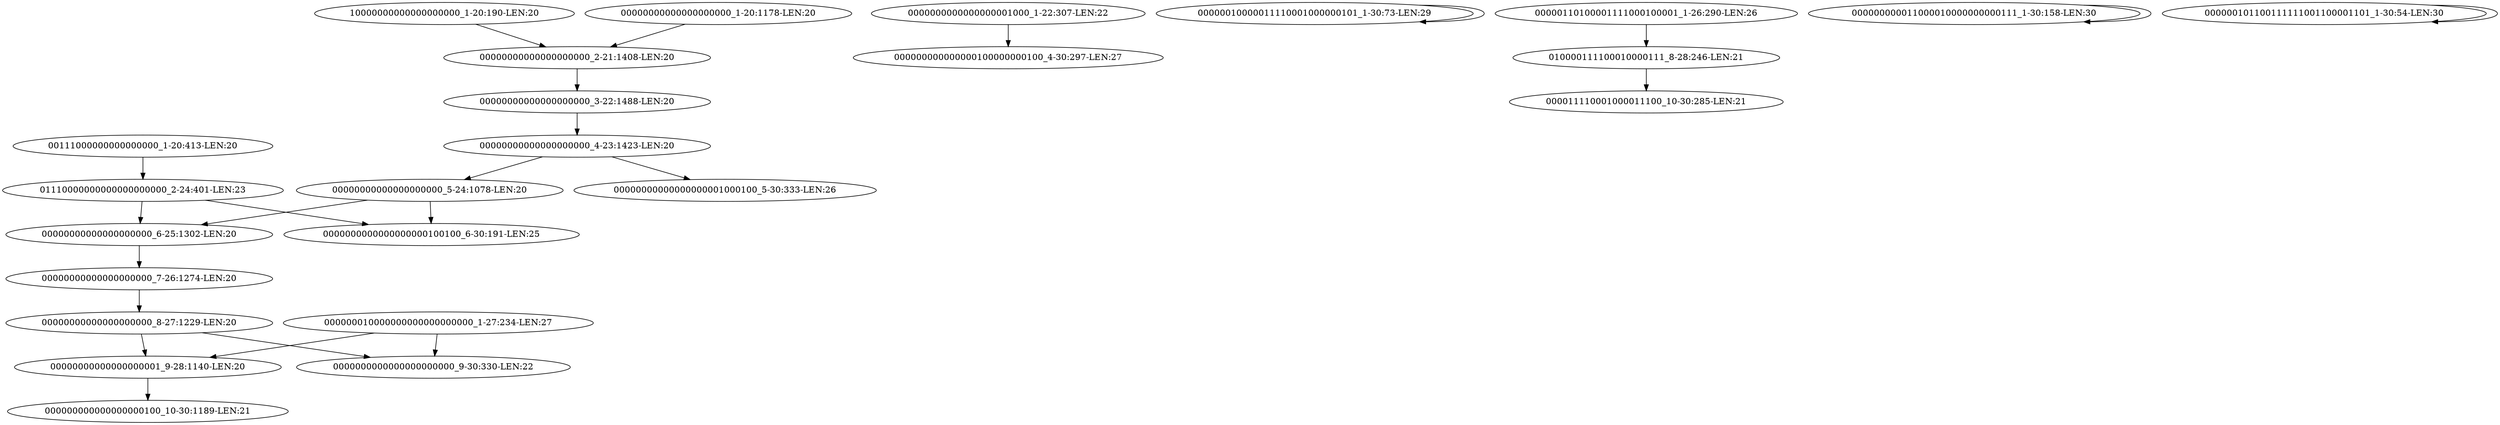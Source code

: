 digraph G {
    "00000000000000000000_7-26:1274-LEN:20" -> "00000000000000000000_8-27:1229-LEN:20";
    "00000000000000000000_2-21:1408-LEN:20" -> "00000000000000000000_3-22:1488-LEN:20";
    "0000000000000000001000_1-22:307-LEN:22" -> "000000000000000100000000100_4-30:297-LEN:27";
    "00000010000011110001000000101_1-30:73-LEN:29" -> "00000010000011110001000000101_1-30:73-LEN:29";
    "00000000000000000000_3-22:1488-LEN:20" -> "00000000000000000000_4-23:1423-LEN:20";
    "00000000000000000001_9-28:1140-LEN:20" -> "000000000000000000100_10-30:1189-LEN:21";
    "00000000000000000000_8-27:1229-LEN:20" -> "00000000000000000001_9-28:1140-LEN:20";
    "00000000000000000000_8-27:1229-LEN:20" -> "0000000000000000000000_9-30:330-LEN:22";
    "10000000000000000000_1-20:190-LEN:20" -> "00000000000000000000_2-21:1408-LEN:20";
    "00000000000000000000_5-24:1078-LEN:20" -> "0000000000000000000100100_6-30:191-LEN:25";
    "00000000000000000000_5-24:1078-LEN:20" -> "00000000000000000000_6-25:1302-LEN:20";
    "00000000000000000000_6-25:1302-LEN:20" -> "00000000000000000000_7-26:1274-LEN:20";
    "000000010000000000000000000_1-27:234-LEN:27" -> "00000000000000000001_9-28:1140-LEN:20";
    "000000010000000000000000000_1-27:234-LEN:27" -> "0000000000000000000000_9-30:330-LEN:22";
    "010000111100010000111_8-28:246-LEN:21" -> "000011110001000011100_10-30:285-LEN:21";
    "00000110100001111000100001_1-26:290-LEN:26" -> "010000111100010000111_8-28:246-LEN:21";
    "00000000000000000000_4-23:1423-LEN:20" -> "00000000000000000000_5-24:1078-LEN:20";
    "00000000000000000000_4-23:1423-LEN:20" -> "00000000000000000001000100_5-30:333-LEN:26";
    "00111000000000000000_1-20:413-LEN:20" -> "01110000000000000000000_2-24:401-LEN:23";
    "000000000011000010000000000111_1-30:158-LEN:30" -> "000000000011000010000000000111_1-30:158-LEN:30";
    "00000000000000000000_1-20:1178-LEN:20" -> "00000000000000000000_2-21:1408-LEN:20";
    "01110000000000000000000_2-24:401-LEN:23" -> "0000000000000000000100100_6-30:191-LEN:25";
    "01110000000000000000000_2-24:401-LEN:23" -> "00000000000000000000_6-25:1302-LEN:20";
    "000000101100111111001100001101_1-30:54-LEN:30" -> "000000101100111111001100001101_1-30:54-LEN:30";
}
